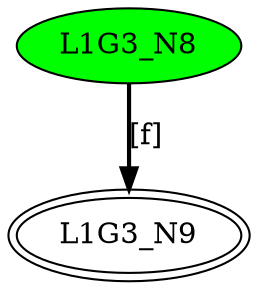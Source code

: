 digraph G3{
"L1G3_N8" [style=filled,fillcolor=green];
"L1G3_N9" [peripheries=2];
"L1G3_N8"->"L1G3_N9" [style = bold, label = "[f]"];
}

